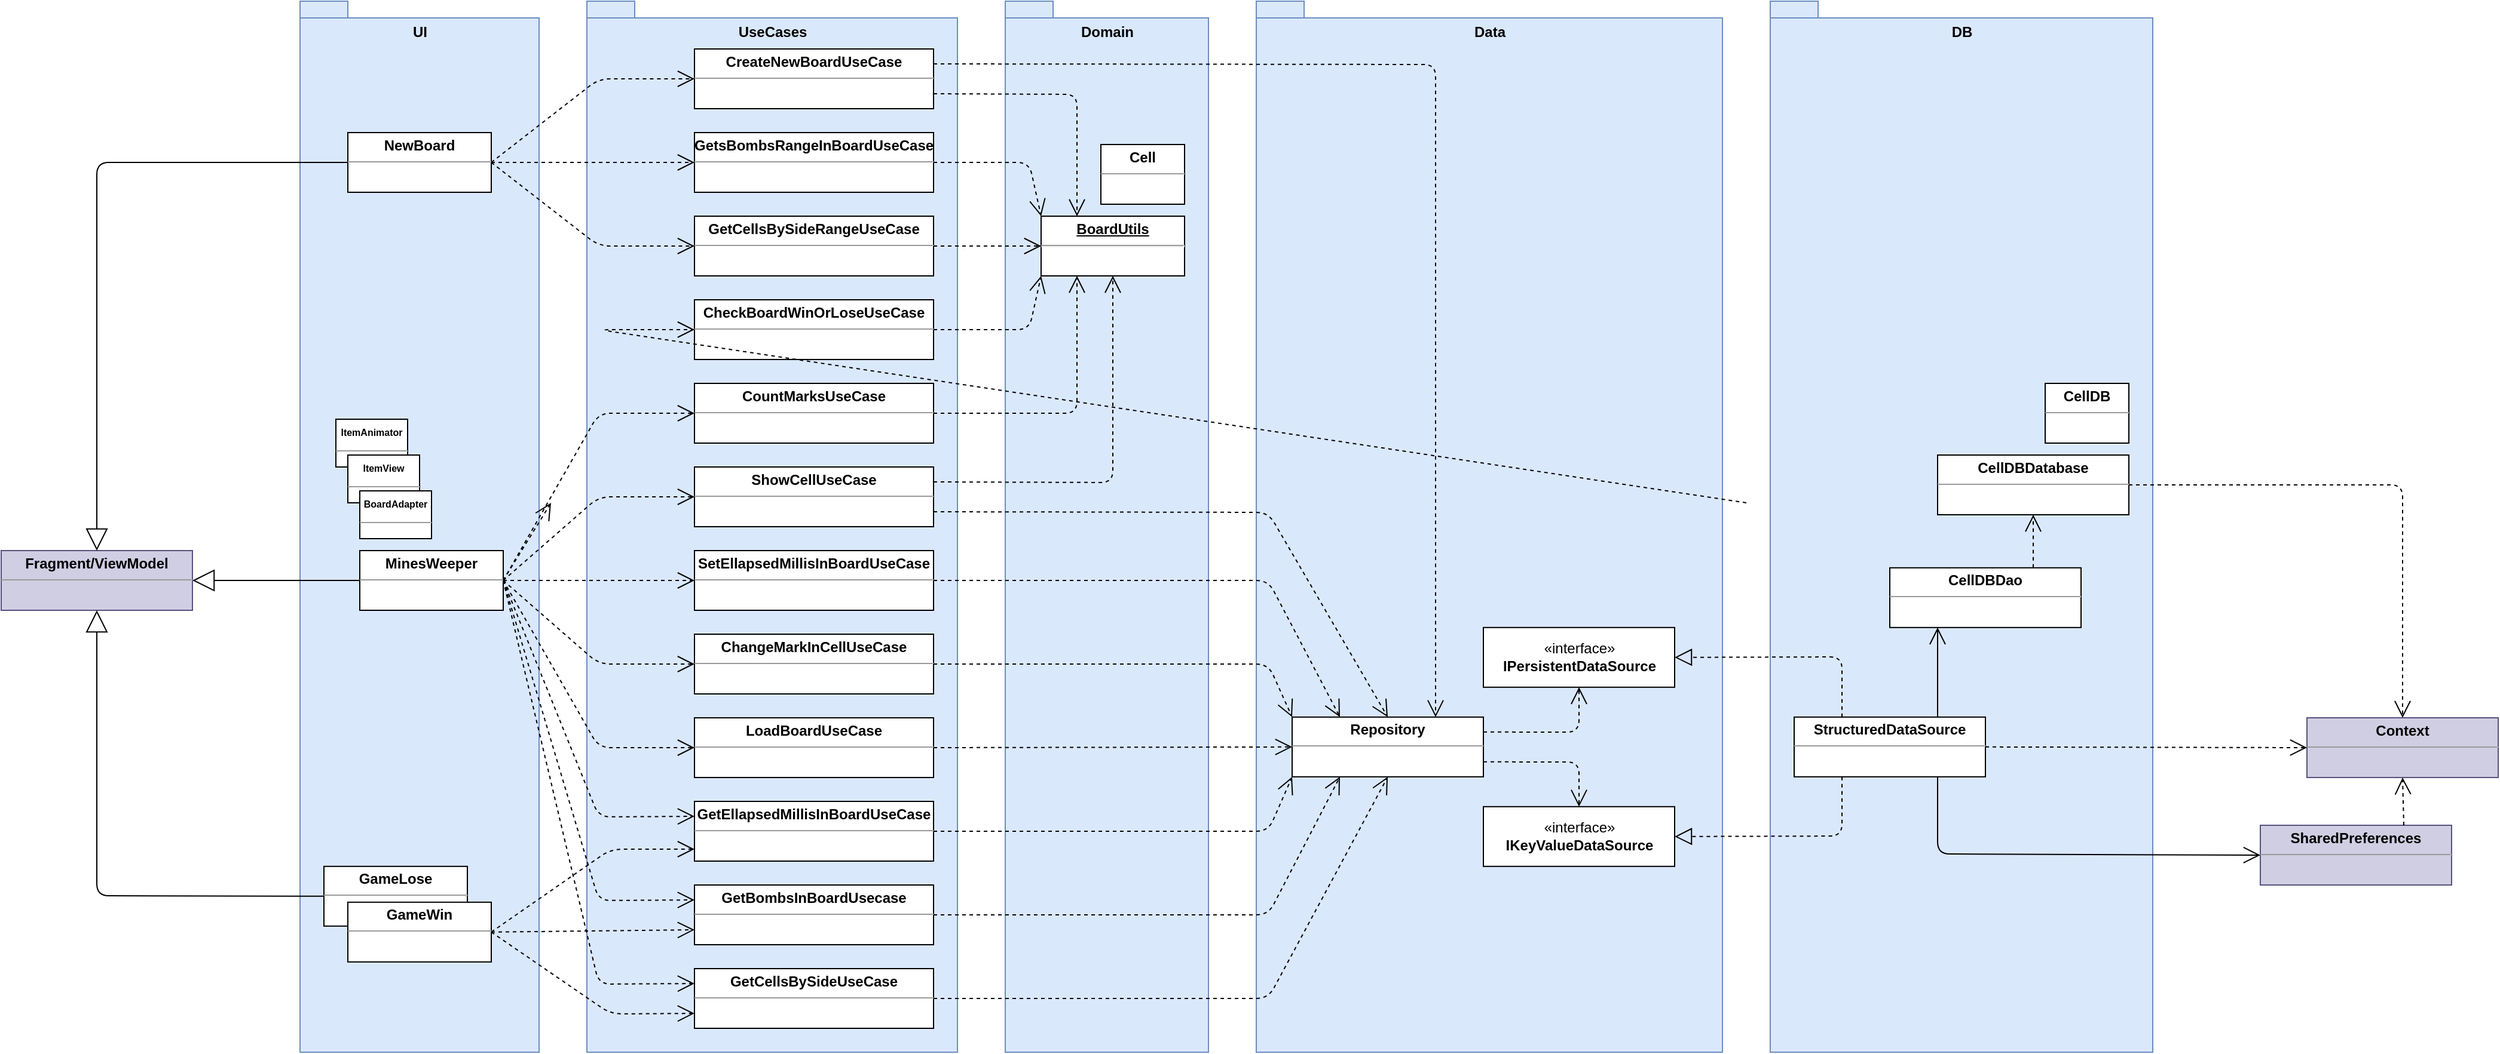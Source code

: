 <mxfile version="13.1.2" type="device" pages="2"><diagram id="zhdp6NLDCktupGWvHk28" name="Page-1"><mxGraphModel dx="3197" dy="2441" grid="1" gridSize="10" guides="1" tooltips="1" connect="1" arrows="1" fold="1" page="1" pageScale="1" pageWidth="827" pageHeight="1169" math="0" shadow="0"><root><mxCell id="0"/><mxCell id="1" parent="0"/><mxCell id="YupsadxneFgSW1b5lnRJ-31" value="UI" style="shape=folder;fontStyle=1;spacingTop=0;tabWidth=40;tabHeight=14;tabPosition=left;html=1;rounded=0;shadow=0;glass=0;comic=0;labelPosition=center;verticalLabelPosition=top;align=center;verticalAlign=bottom;spacingBottom=-35;fillColor=#dae8fc;strokeColor=#6c8ebf;" parent="1" vertex="1"><mxGeometry x="-430" y="-1080" width="200" height="880" as="geometry"/></mxCell><mxCell id="YupsadxneFgSW1b5lnRJ-32" value="DB" style="shape=folder;fontStyle=1;spacingTop=0;tabWidth=40;tabHeight=14;tabPosition=left;html=1;rounded=0;shadow=0;glass=0;comic=0;strokeColor=#6c8ebf;labelPosition=center;verticalLabelPosition=top;align=center;verticalAlign=bottom;spacingBottom=-35;fillColor=#dae8fc;" parent="1" vertex="1"><mxGeometry x="800" y="-1080" width="320" height="880" as="geometry"/></mxCell><mxCell id="YupsadxneFgSW1b5lnRJ-33" value="&lt;div&gt;UseCases&lt;/div&gt;" style="shape=folder;fontStyle=1;spacingTop=0;tabWidth=40;tabHeight=14;tabPosition=left;html=1;rounded=0;shadow=0;glass=0;comic=0;labelPosition=center;verticalLabelPosition=top;align=center;verticalAlign=bottom;spacingBottom=-35;fillColor=#dae8fc;strokeColor=#6c8ebf;" parent="1" vertex="1"><mxGeometry x="-190" y="-1080" width="310" height="880" as="geometry"/></mxCell><mxCell id="YupsadxneFgSW1b5lnRJ-34" value="Domain" style="shape=folder;fontStyle=1;spacingTop=0;tabWidth=40;tabHeight=14;tabPosition=left;html=1;rounded=0;shadow=0;glass=0;comic=0;strokeColor=#6c8ebf;labelPosition=center;verticalLabelPosition=top;align=center;verticalAlign=bottom;spacingBottom=-35;fillColor=#dae8fc;" parent="1" vertex="1"><mxGeometry x="160" y="-1080" width="170" height="880" as="geometry"/></mxCell><mxCell id="YupsadxneFgSW1b5lnRJ-35" value="&lt;div&gt;Data&lt;/div&gt;" style="shape=folder;fontStyle=1;spacingTop=0;tabWidth=40;tabHeight=14;tabPosition=left;html=1;rounded=0;shadow=0;glass=0;comic=0;strokeColor=#6c8ebf;labelPosition=center;verticalLabelPosition=top;align=center;verticalAlign=bottom;spacingBottom=-35;fillColor=#dae8fc;" parent="1" vertex="1"><mxGeometry x="370" y="-1080" width="390" height="880" as="geometry"/></mxCell><mxCell id="MRHZx2d6vEKW06saEQlY-4" value="&lt;p style=&quot;margin: 0px ; margin-top: 4px ; text-align: center&quot;&gt;&lt;b&gt;Repository&lt;/b&gt;&lt;/p&gt;&lt;hr size=&quot;1&quot;&gt;&lt;div style=&quot;height: 2px&quot;&gt;&lt;/div&gt;" style="verticalAlign=top;align=left;overflow=fill;fontSize=12;fontFamily=Helvetica;html=1;fillColor=#ffffff;" parent="1" vertex="1"><mxGeometry x="400" y="-480.59" width="160" height="50" as="geometry"/></mxCell><mxCell id="MRHZx2d6vEKW06saEQlY-5" value="«interface»&lt;br&gt;&lt;div&gt;&lt;b&gt;IKeyValueDataSource&lt;/b&gt;&lt;/div&gt;" style="html=1;fillColor=#ffffff;" parent="1" vertex="1"><mxGeometry x="560" y="-405.59" width="160" height="50" as="geometry"/></mxCell><mxCell id="MRHZx2d6vEKW06saEQlY-6" value="«interface»&lt;br&gt;&lt;b&gt;IPersistentDataSource&lt;/b&gt;" style="html=1;fillColor=#ffffff;" parent="1" vertex="1"><mxGeometry x="560" y="-555.59" width="160" height="50" as="geometry"/></mxCell><mxCell id="MRHZx2d6vEKW06saEQlY-10" value="&lt;p style=&quot;margin: 0px ; margin-top: 4px ; text-align: center&quot;&gt;&lt;b&gt;Cell&lt;/b&gt;&lt;/p&gt;&lt;hr size=&quot;1&quot;&gt;&lt;div style=&quot;height: 2px&quot;&gt;&lt;/div&gt;" style="verticalAlign=top;align=left;overflow=fill;fontSize=12;fontFamily=Helvetica;html=1;fillColor=#ffffff;" parent="1" vertex="1"><mxGeometry x="240" y="-960" width="70" height="50" as="geometry"/></mxCell><mxCell id="MRHZx2d6vEKW06saEQlY-13" value="&lt;p style=&quot;margin: 0px ; margin-top: 4px ; text-align: center&quot;&gt;&lt;b&gt;ChangeMarkInCellUseCase&lt;/b&gt;&lt;/p&gt;&lt;hr size=&quot;1&quot;&gt;&lt;div style=&quot;height: 2px&quot;&gt;&lt;/div&gt;" style="verticalAlign=top;align=left;overflow=fill;fontSize=12;fontFamily=Helvetica;html=1;fillColor=#ffffff;" parent="1" vertex="1"><mxGeometry x="-100" y="-550" width="200" height="50" as="geometry"/></mxCell><mxCell id="MRHZx2d6vEKW06saEQlY-14" value="&lt;p style=&quot;margin: 0px ; margin-top: 4px ; text-align: center&quot;&gt;&lt;b&gt;CreateNewBoardUseCase&lt;/b&gt;&lt;/p&gt;&lt;hr size=&quot;1&quot;&gt;" style="verticalAlign=top;align=left;overflow=fill;fontSize=12;fontFamily=Helvetica;html=1;fillColor=#ffffff;" parent="1" vertex="1"><mxGeometry x="-100" y="-1040" width="200" height="50" as="geometry"/></mxCell><mxCell id="MRHZx2d6vEKW06saEQlY-17" value="&lt;p style=&quot;margin: 0px ; margin-top: 4px ; text-align: center&quot;&gt;&lt;b&gt;GetBombsInBoardUsecase&lt;/b&gt;&lt;/p&gt;&lt;hr size=&quot;1&quot;&gt;&lt;div style=&quot;height: 2px&quot;&gt;&lt;/div&gt;" style="verticalAlign=top;align=left;overflow=fill;fontSize=12;fontFamily=Helvetica;html=1;fillColor=#ffffff;" parent="1" vertex="1"><mxGeometry x="-100" y="-340" width="200" height="50" as="geometry"/></mxCell><mxCell id="MRHZx2d6vEKW06saEQlY-20" value="&lt;p style=&quot;margin: 0px ; margin-top: 4px ; text-align: center&quot;&gt;&lt;b&gt;GetCellsBySideUseCase&lt;/b&gt;&lt;/p&gt;&lt;hr size=&quot;1&quot;&gt;&lt;div style=&quot;height: 2px&quot;&gt;&lt;/div&gt;" style="verticalAlign=top;align=left;overflow=fill;fontSize=12;fontFamily=Helvetica;html=1;fillColor=#ffffff;" parent="1" vertex="1"><mxGeometry x="-100" y="-270" width="200" height="50" as="geometry"/></mxCell><mxCell id="MRHZx2d6vEKW06saEQlY-21" value="&lt;p style=&quot;margin: 0px ; margin-top: 4px ; text-align: center&quot;&gt;&lt;b&gt;GetEllapsedMillisInBoardUseCase&lt;/b&gt;&lt;br&gt;&lt;/p&gt;&lt;hr size=&quot;1&quot;&gt;&lt;div style=&quot;height: 2px&quot;&gt;&lt;/div&gt;" style="verticalAlign=top;align=left;overflow=fill;fontSize=12;fontFamily=Helvetica;html=1;fillColor=#ffffff;" parent="1" vertex="1"><mxGeometry x="-100" y="-410" width="200" height="50" as="geometry"/></mxCell><mxCell id="MRHZx2d6vEKW06saEQlY-22" value="&lt;p style=&quot;margin: 0px ; margin-top: 4px ; text-align: center&quot;&gt;&lt;b&gt;LoadBoardUseCase&lt;/b&gt;&lt;/p&gt;&lt;hr size=&quot;1&quot;&gt;&lt;div style=&quot;height: 2px&quot;&gt;&lt;/div&gt;" style="verticalAlign=top;align=left;overflow=fill;fontSize=12;fontFamily=Helvetica;html=1;fillColor=#ffffff;" parent="1" vertex="1"><mxGeometry x="-100" y="-480" width="200" height="50" as="geometry"/></mxCell><mxCell id="MRHZx2d6vEKW06saEQlY-25" value="&lt;p style=&quot;margin: 0px ; margin-top: 4px ; text-align: center&quot;&gt;&lt;b&gt;SetEllapsedMillisInBoardUseCase&lt;/b&gt;&lt;/p&gt;&lt;hr size=&quot;1&quot;&gt;&lt;div style=&quot;height: 2px&quot;&gt;&lt;/div&gt;" style="verticalAlign=top;align=left;overflow=fill;fontSize=12;fontFamily=Helvetica;html=1;fillColor=#ffffff;" parent="1" vertex="1"><mxGeometry x="-100" y="-620" width="200" height="50" as="geometry"/></mxCell><mxCell id="MRHZx2d6vEKW06saEQlY-26" value="&lt;p style=&quot;margin: 0px ; margin-top: 4px ; text-align: center&quot;&gt;&lt;b&gt;ShowCellUseCase&lt;/b&gt;&lt;br&gt;&lt;/p&gt;&lt;hr size=&quot;1&quot;&gt;&lt;div style=&quot;height: 2px&quot;&gt;&lt;/div&gt;" style="verticalAlign=top;align=left;overflow=fill;fontSize=12;fontFamily=Helvetica;html=1;fillColor=#ffffff;" parent="1" vertex="1"><mxGeometry x="-100" y="-690" width="200" height="50" as="geometry"/></mxCell><mxCell id="MRHZx2d6vEKW06saEQlY-30" value="&lt;p style=&quot;margin: 0px ; margin-top: 4px ; text-align: center&quot;&gt;&lt;b&gt;StructuredDataSource&lt;/b&gt;&lt;br&gt;&lt;/p&gt;&lt;hr size=&quot;1&quot;&gt;&lt;div style=&quot;height: 2px&quot;&gt;&lt;/div&gt;" style="verticalAlign=top;align=left;overflow=fill;fontSize=12;fontFamily=Helvetica;html=1;fillColor=#ffffff;" parent="1" vertex="1"><mxGeometry x="820" y="-480.59" width="160" height="50" as="geometry"/></mxCell><mxCell id="MRHZx2d6vEKW06saEQlY-31" value="" style="endArrow=block;dashed=1;endFill=0;endSize=12;html=1;entryX=1;entryY=0.5;entryDx=0;entryDy=0;exitX=0.25;exitY=1;exitDx=0;exitDy=0;" parent="1" source="MRHZx2d6vEKW06saEQlY-30" target="MRHZx2d6vEKW06saEQlY-5" edge="1"><mxGeometry width="160" relative="1" as="geometry"><mxPoint x="900" y="-345.59" as="sourcePoint"/><mxPoint x="1060" y="-345.59" as="targetPoint"/><Array as="points"><mxPoint x="860" y="-381"/></Array></mxGeometry></mxCell><mxCell id="MRHZx2d6vEKW06saEQlY-32" value="" style="endArrow=block;dashed=1;endFill=0;endSize=12;html=1;entryX=1;entryY=0.5;entryDx=0;entryDy=0;exitX=0.25;exitY=0;exitDx=0;exitDy=0;" parent="1" source="MRHZx2d6vEKW06saEQlY-30" target="MRHZx2d6vEKW06saEQlY-6" edge="1"><mxGeometry width="160" relative="1" as="geometry"><mxPoint x="990" y="-485.59" as="sourcePoint"/><mxPoint x="1060" y="-585.59" as="targetPoint"/><Array as="points"><mxPoint x="860" y="-531"/></Array></mxGeometry></mxCell><mxCell id="MRHZx2d6vEKW06saEQlY-33" value="" style="endArrow=open;endSize=12;dashed=1;html=1;exitX=1;exitY=0.25;exitDx=0;exitDy=0;entryX=0.5;entryY=1;entryDx=0;entryDy=0;" parent="1" source="MRHZx2d6vEKW06saEQlY-4" target="MRHZx2d6vEKW06saEQlY-6" edge="1"><mxGeometry width="160" relative="1" as="geometry"><mxPoint x="385" y="-580.59" as="sourcePoint"/><mxPoint x="545" y="-580.59" as="targetPoint"/><Array as="points"><mxPoint x="640" y="-468"/></Array></mxGeometry></mxCell><mxCell id="MRHZx2d6vEKW06saEQlY-34" value="" style="endArrow=open;endSize=12;dashed=1;html=1;exitX=1;exitY=0.75;exitDx=0;exitDy=0;entryX=0.5;entryY=0;entryDx=0;entryDy=0;" parent="1" source="MRHZx2d6vEKW06saEQlY-4" target="MRHZx2d6vEKW06saEQlY-5" edge="1"><mxGeometry x="0.455" y="15" width="160" relative="1" as="geometry"><mxPoint x="385" y="-310.59" as="sourcePoint"/><mxPoint x="545" y="-310.59" as="targetPoint"/><Array as="points"><mxPoint x="640" y="-443"/></Array><mxPoint as="offset"/></mxGeometry></mxCell><mxCell id="iSGUkF6X5gFFzfiaci5N-4" value="" style="endArrow=open;endSize=12;dashed=1;html=1;exitX=1;exitY=0.5;exitDx=0;exitDy=0;entryX=0;entryY=1;entryDx=0;entryDy=0;" parent="1" source="MRHZx2d6vEKW06saEQlY-21" target="MRHZx2d6vEKW06saEQlY-4" edge="1"><mxGeometry x="-0.507" y="39" width="160" relative="1" as="geometry"><mxPoint x="150" y="-150" as="sourcePoint"/><mxPoint x="310" y="-150" as="targetPoint"/><Array as="points"><mxPoint x="380" y="-385"/></Array><mxPoint x="69" y="-25" as="offset"/></mxGeometry></mxCell><mxCell id="iSGUkF6X5gFFzfiaci5N-5" value="" style="endArrow=open;endSize=12;dashed=1;html=1;entryX=0.25;entryY=0;entryDx=0;entryDy=0;bendable=1;arcSize=20;anchorPointDirection=1;snapToPoint=0;fixDash=0;exitX=1;exitY=0.5;exitDx=0;exitDy=0;" parent="1" source="MRHZx2d6vEKW06saEQlY-25" target="MRHZx2d6vEKW06saEQlY-4" edge="1"><mxGeometry x="-0.017" y="-10" width="160" relative="1" as="geometry"><mxPoint x="160" y="-180" as="sourcePoint"/><mxPoint x="310" y="80" as="targetPoint"/><Array as="points"><mxPoint x="380" y="-595"/></Array><mxPoint as="offset"/></mxGeometry></mxCell><mxCell id="iSGUkF6X5gFFzfiaci5N-6" value="" style="endArrow=open;endSize=12;dashed=1;html=1;exitX=1;exitY=0.5;exitDx=0;exitDy=0;entryX=0;entryY=0.5;entryDx=0;entryDy=0;" parent="1" source="MRHZx2d6vEKW06saEQlY-22" target="MRHZx2d6vEKW06saEQlY-4" edge="1"><mxGeometry x="-0.023" y="-10" width="160" relative="1" as="geometry"><mxPoint x="110" y="-90" as="sourcePoint"/><mxPoint x="270" y="-90" as="targetPoint"/><Array as="points"/><mxPoint as="offset"/></mxGeometry></mxCell><mxCell id="iSGUkF6X5gFFzfiaci5N-7" value="" style="endArrow=open;endSize=12;dashed=1;html=1;exitX=1;exitY=0.5;exitDx=0;exitDy=0;entryX=0;entryY=0;entryDx=0;entryDy=0;" parent="1" source="MRHZx2d6vEKW06saEQlY-13" target="MRHZx2d6vEKW06saEQlY-4" edge="1"><mxGeometry width="160" relative="1" as="geometry"><mxPoint x="140" y="-335.5" as="sourcePoint"/><mxPoint x="500" y="-470" as="targetPoint"/><Array as="points"><mxPoint x="380" y="-525"/></Array></mxGeometry></mxCell><mxCell id="iSGUkF6X5gFFzfiaci5N-8" value="" style="endArrow=open;endSize=12;dashed=1;html=1;entryX=0.5;entryY=0;entryDx=0;entryDy=0;exitX=1;exitY=0.75;exitDx=0;exitDy=0;" parent="1" source="MRHZx2d6vEKW06saEQlY-26" target="MRHZx2d6vEKW06saEQlY-4" edge="1"><mxGeometry width="160" relative="1" as="geometry"><mxPoint x="100" y="-600" as="sourcePoint"/><mxPoint x="270" y="150" as="targetPoint"/><Array as="points"><mxPoint x="380" y="-652"/></Array></mxGeometry></mxCell><mxCell id="iSGUkF6X5gFFzfiaci5N-9" value="" style="endArrow=open;endSize=12;dashed=1;html=1;exitX=1;exitY=0.5;exitDx=0;exitDy=0;entryX=0.5;entryY=1;entryDx=0;entryDy=0;" parent="1" source="MRHZx2d6vEKW06saEQlY-20" target="MRHZx2d6vEKW06saEQlY-4" edge="1"><mxGeometry x="0.115" y="-40" width="160" relative="1" as="geometry"><mxPoint x="130" y="-220" as="sourcePoint"/><mxPoint x="290" y="-220" as="targetPoint"/><Array as="points"><mxPoint x="380" y="-245"/></Array><mxPoint as="offset"/></mxGeometry></mxCell><mxCell id="iSGUkF6X5gFFzfiaci5N-10" value="" style="endArrow=open;endSize=12;dashed=1;html=1;exitX=1;exitY=0.5;exitDx=0;exitDy=0;entryX=0.25;entryY=1;entryDx=0;entryDy=0;" parent="1" source="MRHZx2d6vEKW06saEQlY-17" target="MRHZx2d6vEKW06saEQlY-4" edge="1"><mxGeometry width="160" relative="1" as="geometry"><mxPoint x="140" y="-280" as="sourcePoint"/><mxPoint x="300" y="-280" as="targetPoint"/><Array as="points"><mxPoint x="380" y="-315"/></Array></mxGeometry></mxCell><mxCell id="iSGUkF6X5gFFzfiaci5N-19" value="" style="endArrow=open;endSize=12;dashed=1;html=1;entryX=0.5;entryY=1;entryDx=0;entryDy=0;exitX=1;exitY=0.25;exitDx=0;exitDy=0;" parent="1" source="MRHZx2d6vEKW06saEQlY-26" target="YupsadxneFgSW1b5lnRJ-4" edge="1"><mxGeometry x="-0.061" y="-30" width="160" relative="1" as="geometry"><mxPoint x="110" y="-630" as="sourcePoint"/><mxPoint x="320" y="-850" as="targetPoint"/><Array as="points"><mxPoint x="250" y="-677"/></Array><mxPoint y="5" as="offset"/></mxGeometry></mxCell><mxCell id="iSGUkF6X5gFFzfiaci5N-20" value="&lt;p style=&quot;margin: 0px ; margin-top: 4px ; text-align: center&quot;&gt;&lt;b&gt;CountMarksUseCase&lt;/b&gt;&lt;/p&gt;&lt;hr size=&quot;1&quot;&gt;&lt;div style=&quot;height: 2px&quot;&gt;&lt;/div&gt;" style="verticalAlign=top;align=left;overflow=fill;fontSize=12;fontFamily=Helvetica;html=1;" parent="1" vertex="1"><mxGeometry x="-100" y="-760" width="200" height="50" as="geometry"/></mxCell><mxCell id="iSGUkF6X5gFFzfiaci5N-21" value="&lt;p style=&quot;margin: 0px ; margin-top: 4px ; text-align: center&quot;&gt;&lt;b&gt;CheckBoardWinOrLoseUseCase&lt;/b&gt;&lt;/p&gt;&lt;hr size=&quot;1&quot;&gt;&lt;div style=&quot;height: 2px&quot;&gt;&lt;/div&gt;" style="verticalAlign=top;align=left;overflow=fill;fontSize=12;fontFamily=Helvetica;html=1;" parent="1" vertex="1"><mxGeometry x="-100" y="-830" width="200" height="50" as="geometry"/></mxCell><mxCell id="iSGUkF6X5gFFzfiaci5N-22" value="" style="endArrow=open;endSize=12;dashed=1;html=1;exitX=1;exitY=0.5;exitDx=0;exitDy=0;entryX=0;entryY=1;entryDx=0;entryDy=0;" parent="1" source="iSGUkF6X5gFFzfiaci5N-21" target="YupsadxneFgSW1b5lnRJ-4" edge="1"><mxGeometry x="0.027" y="10" width="160" relative="1" as="geometry"><mxPoint x="170" y="-810" as="sourcePoint"/><mxPoint x="260" y="-850" as="targetPoint"/><Array as="points"><mxPoint x="180" y="-805"/></Array><mxPoint as="offset"/></mxGeometry></mxCell><mxCell id="iSGUkF6X5gFFzfiaci5N-23" value="" style="endArrow=open;endSize=12;dashed=1;html=1;exitX=1;exitY=0.5;exitDx=0;exitDy=0;entryX=0.25;entryY=1;entryDx=0;entryDy=0;" parent="1" source="iSGUkF6X5gFFzfiaci5N-20" target="YupsadxneFgSW1b5lnRJ-4" edge="1"><mxGeometry x="-0.061" y="-11" width="160" relative="1" as="geometry"><mxPoint x="120" y="-740" as="sourcePoint"/><mxPoint x="290" y="-850" as="targetPoint"/><Array as="points"><mxPoint x="220" y="-735"/></Array><mxPoint x="21" y="5" as="offset"/></mxGeometry></mxCell><mxCell id="iSGUkF6X5gFFzfiaci5N-24" value="&lt;p style=&quot;margin: 0px ; margin-top: 4px ; text-align: center&quot;&gt;&lt;b&gt;GetCellsBySideRangeUseCase&lt;/b&gt;&lt;/p&gt;&lt;hr size=&quot;1&quot;&gt;&lt;div style=&quot;height: 2px&quot;&gt;&lt;/div&gt;" style="verticalAlign=top;align=left;overflow=fill;fontSize=12;fontFamily=Helvetica;html=1;" parent="1" vertex="1"><mxGeometry x="-100" y="-900" width="200" height="50" as="geometry"/></mxCell><mxCell id="iSGUkF6X5gFFzfiaci5N-25" value="&lt;p style=&quot;margin: 0px ; margin-top: 4px ; text-align: center&quot;&gt;&lt;b&gt;GetsBombsRangeInBoardUseCase&lt;/b&gt;&lt;br&gt;&lt;/p&gt;&lt;hr size=&quot;1&quot;&gt;&lt;div style=&quot;height: 2px&quot;&gt;&lt;/div&gt;" style="verticalAlign=top;align=left;overflow=fill;fontSize=12;fontFamily=Helvetica;html=1;" parent="1" vertex="1"><mxGeometry x="-100" y="-970" width="200" height="50" as="geometry"/></mxCell><mxCell id="iSGUkF6X5gFFzfiaci5N-26" value="" style="endArrow=open;endSize=12;dashed=1;html=1;exitX=1;exitY=0.5;exitDx=0;exitDy=0;entryX=0;entryY=0;entryDx=0;entryDy=0;" parent="1" source="iSGUkF6X5gFFzfiaci5N-25" target="YupsadxneFgSW1b5lnRJ-4" edge="1"><mxGeometry width="160" relative="1" as="geometry"><mxPoint x="200" y="-900" as="sourcePoint"/><mxPoint x="260" y="-900" as="targetPoint"/><Array as="points"><mxPoint x="180" y="-945"/></Array></mxGeometry></mxCell><mxCell id="iSGUkF6X5gFFzfiaci5N-27" value="" style="endArrow=open;endSize=12;dashed=1;html=1;exitX=1;exitY=0.5;exitDx=0;exitDy=0;entryX=0;entryY=0.5;entryDx=0;entryDy=0;" parent="1" source="iSGUkF6X5gFFzfiaci5N-24" target="YupsadxneFgSW1b5lnRJ-4" edge="1"><mxGeometry width="160" relative="1" as="geometry"><mxPoint x="260" y="-850" as="sourcePoint"/><mxPoint x="260" y="-875" as="targetPoint"/><Array as="points"/></mxGeometry></mxCell><mxCell id="iSGUkF6X5gFFzfiaci5N-29" value="&lt;p style=&quot;margin: 0px ; margin-top: 4px ; text-align: center&quot;&gt;&lt;b&gt;GameLose&lt;/b&gt;&lt;/p&gt;&lt;hr size=&quot;1&quot;&gt;&lt;div style=&quot;height: 2px&quot;&gt;&lt;/div&gt;" style="verticalAlign=top;align=left;overflow=fill;fontSize=12;fontFamily=Helvetica;html=1;" parent="1" vertex="1"><mxGeometry x="-410" y="-355.59" width="120" height="50" as="geometry"/></mxCell><mxCell id="iSGUkF6X5gFFzfiaci5N-30" value="" style="endArrow=open;endSize=12;dashed=1;html=1;exitX=1;exitY=0.5;exitDx=0;exitDy=0;entryX=0;entryY=0.75;entryDx=0;entryDy=0;" parent="1" source="iSGUkF6X5gFFzfiaci5N-28" target="MRHZx2d6vEKW06saEQlY-20" edge="1"><mxGeometry width="160" relative="1" as="geometry"><mxPoint x="-425" y="-150" as="sourcePoint"/><mxPoint x="-265" y="-150" as="targetPoint"/><Array as="points"><mxPoint x="-170" y="-232"/></Array></mxGeometry></mxCell><mxCell id="iSGUkF6X5gFFzfiaci5N-31" value="" style="endArrow=open;endSize=12;dashed=1;html=1;exitX=1;exitY=0.5;exitDx=0;exitDy=0;entryX=0;entryY=0.75;entryDx=0;entryDy=0;" parent="1" source="iSGUkF6X5gFFzfiaci5N-28" target="MRHZx2d6vEKW06saEQlY-17" edge="1"><mxGeometry x="0.1" width="160" relative="1" as="geometry"><mxPoint x="-425" y="-200" as="sourcePoint"/><mxPoint x="-265" y="-200" as="targetPoint"/><mxPoint as="offset"/></mxGeometry></mxCell><mxCell id="iSGUkF6X5gFFzfiaci5N-32" value="" style="endArrow=open;endSize=12;dashed=1;html=1;exitX=1;exitY=0.5;exitDx=0;exitDy=0;entryX=0;entryY=0.8;entryDx=0;entryDy=0;entryPerimeter=0;" parent="1" source="iSGUkF6X5gFFzfiaci5N-28" target="MRHZx2d6vEKW06saEQlY-21" edge="1"><mxGeometry width="160" relative="1" as="geometry"><mxPoint x="-415" y="-80" as="sourcePoint"/><mxPoint x="-255" y="-80" as="targetPoint"/><Array as="points"><mxPoint x="-170" y="-370"/></Array></mxGeometry></mxCell><mxCell id="iSGUkF6X5gFFzfiaci5N-33" value="&lt;p style=&quot;margin: 0px ; margin-top: 4px ; text-align: center&quot;&gt;&lt;b&gt;NewBoard&lt;/b&gt;&lt;/p&gt;&lt;hr size=&quot;1&quot;&gt;&lt;div style=&quot;height: 2px&quot;&gt;&lt;/div&gt;" style="verticalAlign=top;align=left;overflow=fill;fontSize=12;fontFamily=Helvetica;html=1;" parent="1" vertex="1"><mxGeometry x="-390" y="-970" width="120" height="50" as="geometry"/></mxCell><mxCell id="iSGUkF6X5gFFzfiaci5N-34" value="" style="endArrow=open;endSize=12;dashed=1;html=1;exitX=1;exitY=0.5;exitDx=0;exitDy=0;entryX=0;entryY=0.5;entryDx=0;entryDy=0;" parent="1" source="iSGUkF6X5gFFzfiaci5N-33" target="MRHZx2d6vEKW06saEQlY-14" edge="1"><mxGeometry width="160" relative="1" as="geometry"><mxPoint x="-480" y="-520" as="sourcePoint"/><mxPoint x="-320" y="-520" as="targetPoint"/><Array as="points"><mxPoint x="-180" y="-1015"/></Array></mxGeometry></mxCell><mxCell id="iSGUkF6X5gFFzfiaci5N-35" value="" style="endArrow=open;endSize=12;dashed=1;html=1;exitX=1;exitY=0.5;exitDx=0;exitDy=0;entryX=0;entryY=0.5;entryDx=0;entryDy=0;" parent="1" source="iSGUkF6X5gFFzfiaci5N-33" target="iSGUkF6X5gFFzfiaci5N-25" edge="1"><mxGeometry width="160" relative="1" as="geometry"><mxPoint x="-460" y="-860" as="sourcePoint"/><mxPoint x="-300" y="-860" as="targetPoint"/><Array as="points"/></mxGeometry></mxCell><mxCell id="iSGUkF6X5gFFzfiaci5N-36" value="" style="endArrow=open;endSize=12;dashed=1;html=1;exitX=1;exitY=0.5;exitDx=0;exitDy=0;entryX=0;entryY=0.5;entryDx=0;entryDy=0;" parent="1" source="iSGUkF6X5gFFzfiaci5N-33" target="iSGUkF6X5gFFzfiaci5N-24" edge="1"><mxGeometry x="0.037" y="-5" width="160" relative="1" as="geometry"><mxPoint x="-460" y="-810" as="sourcePoint"/><mxPoint x="-300" y="-810" as="targetPoint"/><Array as="points"><mxPoint x="-180" y="-875"/></Array><mxPoint as="offset"/></mxGeometry></mxCell><mxCell id="iSGUkF6X5gFFzfiaci5N-39" value="" style="endArrow=open;endSize=12;dashed=1;html=1;exitX=1;exitY=0.25;exitDx=0;exitDy=0;entryX=0.75;entryY=0;entryDx=0;entryDy=0;" parent="1" source="MRHZx2d6vEKW06saEQlY-14" target="MRHZx2d6vEKW06saEQlY-4" edge="1"><mxGeometry width="160" relative="1" as="geometry"><mxPoint x="-40" y="-510" as="sourcePoint"/><mxPoint x="120" y="-510" as="targetPoint"/><Array as="points"><mxPoint x="520" y="-1027"/></Array></mxGeometry></mxCell><mxCell id="sT2H3ySyLnIQlBbWuzhs-1" value="" style="endArrow=open;endSize=12;dashed=1;html=1;exitX=1;exitY=0.5;exitDx=0;exitDy=0;entryX=0;entryY=0.5;entryDx=0;entryDy=0;" parent="1" source="iSGUkF6X5gFFzfiaci5N-38" target="MRHZx2d6vEKW06saEQlY-22" edge="1"><mxGeometry x="0.018" y="-3" width="160" relative="1" as="geometry"><mxPoint x="-190" y="-40" as="sourcePoint"/><mxPoint x="-30" y="-40" as="targetPoint"/><Array as="points"><mxPoint x="-180" y="-455"/></Array><mxPoint as="offset"/></mxGeometry></mxCell><mxCell id="sT2H3ySyLnIQlBbWuzhs-2" value="" style="endArrow=open;endSize=12;dashed=1;html=1;exitX=1;exitY=0.5;exitDx=0;exitDy=0;entryX=0;entryY=0.5;entryDx=0;entryDy=0;" parent="1" source="iSGUkF6X5gFFzfiaci5N-38" target="MRHZx2d6vEKW06saEQlY-13" edge="1"><mxGeometry width="160" relative="1" as="geometry"><mxPoint x="-190" y="-100" as="sourcePoint"/><mxPoint x="-100" y="-150" as="targetPoint"/><Array as="points"><mxPoint x="-180" y="-525"/></Array></mxGeometry></mxCell><mxCell id="sT2H3ySyLnIQlBbWuzhs-3" value="" style="endArrow=open;endSize=12;dashed=1;html=1;exitX=1;exitY=0.5;exitDx=0;exitDy=0;entryX=0;entryY=0.5;entryDx=0;entryDy=0;" parent="1" source="iSGUkF6X5gFFzfiaci5N-38" target="MRHZx2d6vEKW06saEQlY-26" edge="1"><mxGeometry width="160" relative="1" as="geometry"><mxPoint x="-170" y="-610" as="sourcePoint"/><mxPoint x="-10" y="-610" as="targetPoint"/><Array as="points"><mxPoint x="-180" y="-665"/></Array></mxGeometry></mxCell><mxCell id="sT2H3ySyLnIQlBbWuzhs-4" value="" style="endArrow=open;endSize=12;dashed=1;html=1;exitX=1;exitY=0.5;exitDx=0;exitDy=0;entryX=0;entryY=0.5;entryDx=0;entryDy=0;" parent="1" source="iSGUkF6X5gFFzfiaci5N-38" target="MRHZx2d6vEKW06saEQlY-25" edge="1"><mxGeometry width="160" relative="1" as="geometry"><mxPoint x="-230" y="-180" as="sourcePoint"/><mxPoint x="-100" y="-160" as="targetPoint"/><Array as="points"/></mxGeometry></mxCell><mxCell id="sT2H3ySyLnIQlBbWuzhs-5" value="" style="endArrow=open;endSize=12;dashed=1;html=1;exitX=1;exitY=0.5;exitDx=0;exitDy=0;entryX=0;entryY=0.25;entryDx=0;entryDy=0;" parent="1" source="iSGUkF6X5gFFzfiaci5N-38" target="MRHZx2d6vEKW06saEQlY-21" edge="1"><mxGeometry width="160" relative="1" as="geometry"><mxPoint x="-290" y="190" as="sourcePoint"/><mxPoint x="-130" y="190" as="targetPoint"/><Array as="points"><mxPoint x="-180" y="-397"/></Array></mxGeometry></mxCell><mxCell id="sT2H3ySyLnIQlBbWuzhs-6" value="" style="endArrow=open;endSize=12;dashed=1;html=1;entryX=0;entryY=0.25;entryDx=0;entryDy=0;exitX=1;exitY=0.5;exitDx=0;exitDy=0;" parent="1" source="iSGUkF6X5gFFzfiaci5N-38" target="MRHZx2d6vEKW06saEQlY-17" edge="1"><mxGeometry width="160" relative="1" as="geometry"><mxPoint x="-530" y="-740" as="sourcePoint"/><mxPoint x="-370" y="-740" as="targetPoint"/><Array as="points"><mxPoint x="-180" y="-327"/></Array></mxGeometry></mxCell><mxCell id="sT2H3ySyLnIQlBbWuzhs-7" value="" style="endArrow=open;endSize=12;dashed=1;html=1;entryX=0;entryY=0.25;entryDx=0;entryDy=0;exitX=1;exitY=0.5;exitDx=0;exitDy=0;" parent="1" source="iSGUkF6X5gFFzfiaci5N-38" target="MRHZx2d6vEKW06saEQlY-20" edge="1"><mxGeometry width="160" relative="1" as="geometry"><mxPoint x="-440" y="-870" as="sourcePoint"/><mxPoint x="-280" y="-870" as="targetPoint"/><Array as="points"><mxPoint x="-180" y="-257"/></Array></mxGeometry></mxCell><mxCell id="sT2H3ySyLnIQlBbWuzhs-8" value="" style="endArrow=open;endSize=12;dashed=1;html=1;entryX=0;entryY=0.5;entryDx=0;entryDy=0;exitX=1;exitY=0.5;exitDx=0;exitDy=0;" parent="1" target="iSGUkF6X5gFFzfiaci5N-21" edge="1"><mxGeometry width="160" relative="1" as="geometry"><mxPoint x="780" y="-660" as="sourcePoint"/><mxPoint x="-330" y="-800" as="targetPoint"/><Array as="points"><mxPoint x="-180" y="-805"/></Array></mxGeometry></mxCell><mxCell id="sT2H3ySyLnIQlBbWuzhs-9" value="" style="endArrow=open;endSize=12;dashed=1;html=1;entryX=0;entryY=0.5;entryDx=0;entryDy=0;exitX=1;exitY=0.5;exitDx=0;exitDy=0;" parent="1" source="iSGUkF6X5gFFzfiaci5N-38" target="iSGUkF6X5gFFzfiaci5N-20" edge="1"><mxGeometry x="-0.06" y="-10" width="160" relative="1" as="geometry"><mxPoint x="-500" y="-730" as="sourcePoint"/><mxPoint x="-340" y="-730" as="targetPoint"/><Array as="points"><mxPoint x="-180" y="-735"/></Array><mxPoint x="10" y="-10" as="offset"/></mxGeometry></mxCell><mxCell id="YupsadxneFgSW1b5lnRJ-1" value="" style="endArrow=open;endSize=12;dashed=1;html=1;entryX=0.25;entryY=0;entryDx=0;entryDy=0;exitX=1;exitY=0.75;exitDx=0;exitDy=0;" parent="1" source="MRHZx2d6vEKW06saEQlY-14" target="YupsadxneFgSW1b5lnRJ-4" edge="1"><mxGeometry width="160" relative="1" as="geometry"><mxPoint x="40" y="-380" as="sourcePoint"/><mxPoint x="290" y="-900" as="targetPoint"/><Array as="points"><mxPoint x="220" y="-1002"/></Array></mxGeometry></mxCell><mxCell id="YupsadxneFgSW1b5lnRJ-2" style="edgeStyle=orthogonalEdgeStyle;rounded=0;orthogonalLoop=1;jettySize=auto;html=1;exitX=0.5;exitY=1;exitDx=0;exitDy=0;" parent="1" source="iSGUkF6X5gFFzfiaci5N-28" target="iSGUkF6X5gFFzfiaci5N-28" edge="1"><mxGeometry relative="1" as="geometry"/></mxCell><mxCell id="iSGUkF6X5gFFzfiaci5N-28" value="&lt;p style=&quot;margin: 0px ; margin-top: 4px ; text-align: center&quot;&gt;&lt;b&gt;GameWin&lt;/b&gt;&lt;br&gt;&lt;/p&gt;&lt;hr size=&quot;1&quot;&gt;&lt;div style=&quot;height: 2px&quot;&gt;&lt;/div&gt;" style="verticalAlign=top;align=left;overflow=fill;fontSize=12;fontFamily=Helvetica;html=1;" parent="1" vertex="1"><mxGeometry x="-390" y="-325.59" width="120" height="50" as="geometry"/></mxCell><mxCell id="YupsadxneFgSW1b5lnRJ-3" value="&lt;p style=&quot;margin: 0px ; margin-top: 4px ; text-align: center&quot;&gt;&lt;b&gt;CellDBDao&lt;/b&gt;&lt;/p&gt;&lt;hr size=&quot;1&quot;&gt;&lt;div style=&quot;height: 2px&quot;&gt;&lt;/div&gt;" style="verticalAlign=top;align=left;overflow=fill;fontSize=12;fontFamily=Helvetica;html=1;" parent="1" vertex="1"><mxGeometry x="900" y="-605.59" width="160" height="50" as="geometry"/></mxCell><mxCell id="YupsadxneFgSW1b5lnRJ-4" value="&lt;p style=&quot;margin: 0px ; margin-top: 4px ; text-align: center ; text-decoration: underline&quot;&gt;&lt;b&gt;BoardUtils&lt;/b&gt;&lt;br&gt;&lt;/p&gt;&lt;hr&gt;&lt;p style=&quot;margin: 0px ; margin-left: 8px&quot;&gt;&lt;br&gt;&lt;/p&gt;" style="verticalAlign=top;align=left;overflow=fill;fontSize=12;fontFamily=Helvetica;html=1;" parent="1" vertex="1"><mxGeometry x="190" y="-900" width="120" height="50" as="geometry"/></mxCell><mxCell id="YupsadxneFgSW1b5lnRJ-6" value="&lt;p style=&quot;margin: 0px ; margin-top: 4px ; text-align: center&quot;&gt;&lt;b&gt;CellDBDatabase&lt;/b&gt;&lt;/p&gt;&lt;hr size=&quot;1&quot;&gt;" style="verticalAlign=top;align=left;overflow=fill;fontSize=12;fontFamily=Helvetica;html=1;" parent="1" vertex="1"><mxGeometry x="940" y="-700" width="160" height="50" as="geometry"/></mxCell><mxCell id="YupsadxneFgSW1b5lnRJ-8" value="&lt;p style=&quot;margin: 0px ; margin-top: 4px ; text-align: center&quot;&gt;&lt;b&gt;Context&lt;/b&gt;&lt;/p&gt;&lt;hr size=&quot;1&quot;&gt;&lt;div style=&quot;height: 2px&quot;&gt;&lt;/div&gt;" style="verticalAlign=top;align=left;overflow=fill;fontSize=12;fontFamily=Helvetica;html=1;fillColor=#d0cee2;strokeColor=#56517e;" parent="1" vertex="1"><mxGeometry x="1249" y="-480.0" width="160" height="50" as="geometry"/></mxCell><mxCell id="YupsadxneFgSW1b5lnRJ-9" value="&lt;p style=&quot;margin: 0px ; margin-top: 4px ; text-align: center&quot;&gt;&lt;b&gt;SharedPreferences&lt;/b&gt;&lt;br&gt;&lt;/p&gt;&lt;hr size=&quot;1&quot;&gt;&lt;div style=&quot;height: 2px&quot;&gt;&lt;/div&gt;" style="verticalAlign=top;align=left;overflow=fill;fontSize=12;fontFamily=Helvetica;html=1;fillColor=#d0cee2;strokeColor=#56517e;" parent="1" vertex="1"><mxGeometry x="1210" y="-390.0" width="160" height="50" as="geometry"/></mxCell><mxCell id="YupsadxneFgSW1b5lnRJ-12" value="" style="endArrow=open;endSize=12;dashed=1;html=1;exitX=1;exitY=0.5;exitDx=0;exitDy=0;entryX=0;entryY=0.5;entryDx=0;entryDy=0;" parent="1" source="MRHZx2d6vEKW06saEQlY-30" target="YupsadxneFgSW1b5lnRJ-8" edge="1"><mxGeometry width="160" relative="1" as="geometry"><mxPoint x="1080" y="-520" as="sourcePoint"/><mxPoint x="1240" y="-520" as="targetPoint"/></mxGeometry></mxCell><mxCell id="YupsadxneFgSW1b5lnRJ-13" value="" style="endArrow=open;endSize=12;dashed=1;html=1;exitX=0.75;exitY=0;exitDx=0;exitDy=0;entryX=0.5;entryY=1;entryDx=0;entryDy=0;" parent="1" source="YupsadxneFgSW1b5lnRJ-9" target="YupsadxneFgSW1b5lnRJ-8" edge="1"><mxGeometry width="160" relative="1" as="geometry"><mxPoint x="960" y="-540" as="sourcePoint"/><mxPoint x="1120" y="-540" as="targetPoint"/></mxGeometry></mxCell><mxCell id="YupsadxneFgSW1b5lnRJ-14" value="" style="endArrow=open;endSize=12;dashed=1;html=1;exitX=1;exitY=0.5;exitDx=0;exitDy=0;entryX=0.5;entryY=0;entryDx=0;entryDy=0;" parent="1" source="YupsadxneFgSW1b5lnRJ-6" target="YupsadxneFgSW1b5lnRJ-8" edge="1"><mxGeometry width="160" relative="1" as="geometry"><mxPoint x="860" y="-690" as="sourcePoint"/><mxPoint x="1020" y="-690" as="targetPoint"/><Array as="points"><mxPoint x="1329" y="-675"/></Array></mxGeometry></mxCell><mxCell id="YupsadxneFgSW1b5lnRJ-15" value="" style="endArrow=open;endSize=12;dashed=1;html=1;exitX=0.75;exitY=0;exitDx=0;exitDy=0;entryX=0.5;entryY=1;entryDx=0;entryDy=0;" parent="1" source="YupsadxneFgSW1b5lnRJ-3" target="YupsadxneFgSW1b5lnRJ-6" edge="1"><mxGeometry width="160" relative="1" as="geometry"><mxPoint x="810" y="-750" as="sourcePoint"/><mxPoint x="970" y="-750" as="targetPoint"/></mxGeometry></mxCell><mxCell id="YupsadxneFgSW1b5lnRJ-16" value="" style="endArrow=open;endFill=1;endSize=12;html=1;exitX=0.75;exitY=0;exitDx=0;exitDy=0;entryX=0.25;entryY=1;entryDx=0;entryDy=0;" parent="1" source="MRHZx2d6vEKW06saEQlY-30" target="YupsadxneFgSW1b5lnRJ-3" edge="1"><mxGeometry width="160" relative="1" as="geometry"><mxPoint x="730" y="-640" as="sourcePoint"/><mxPoint x="890" y="-640" as="targetPoint"/><Array as="points"/></mxGeometry></mxCell><mxCell id="YupsadxneFgSW1b5lnRJ-17" value="" style="endArrow=open;endFill=1;endSize=12;html=1;exitX=0.75;exitY=1;exitDx=0;exitDy=0;entryX=0;entryY=0.5;entryDx=0;entryDy=0;" parent="1" source="MRHZx2d6vEKW06saEQlY-30" target="YupsadxneFgSW1b5lnRJ-9" edge="1"><mxGeometry width="160" relative="1" as="geometry"><mxPoint x="990" y="-270" as="sourcePoint"/><mxPoint x="1150" y="-270" as="targetPoint"/><Array as="points"><mxPoint x="940" y="-366"/></Array></mxGeometry></mxCell><mxCell id="YupsadxneFgSW1b5lnRJ-18" value="&lt;p style=&quot;margin: 0px ; margin-top: 4px ; text-align: center&quot;&gt;&lt;b&gt;CellDB&lt;/b&gt;&lt;/p&gt;&lt;hr size=&quot;1&quot;&gt;&lt;div style=&quot;height: 2px&quot;&gt;&lt;/div&gt;" style="verticalAlign=top;align=left;overflow=fill;fontSize=12;fontFamily=Helvetica;html=1;" parent="1" vertex="1"><mxGeometry x="1030" y="-760" width="70" height="50" as="geometry"/></mxCell><mxCell id="YupsadxneFgSW1b5lnRJ-23" value="&lt;p style=&quot;margin: 4px 0px 0px ; text-align: center ; line-height: 50%&quot;&gt;&lt;b style=&quot;font-size: 8px ; line-height: 200%&quot;&gt;ItemAnimator&lt;/b&gt;&lt;/p&gt;&lt;hr size=&quot;1&quot;&gt;&lt;div style=&quot;height: 2px&quot;&gt;&lt;/div&gt;" style="verticalAlign=middle;align=left;overflow=fill;fontSize=12;fontFamily=Helvetica;html=1;strokeColor=#000000;shadow=0;glass=0;rounded=0;comic=0;spacing=-12;" parent="1" vertex="1"><mxGeometry x="-400" y="-730" width="60" height="40" as="geometry"/></mxCell><mxCell id="YupsadxneFgSW1b5lnRJ-25" value="&lt;p style=&quot;margin: 4px 0px 0px ; text-align: center ; line-height: 50%&quot;&gt;&lt;b style=&quot;font-size: 8px ; line-height: 200%&quot;&gt;ItemView&lt;/b&gt;&lt;/p&gt;&lt;hr size=&quot;1&quot;&gt;&lt;div style=&quot;height: 2px&quot;&gt;&lt;/div&gt;" style="verticalAlign=middle;align=left;overflow=fill;fontSize=12;fontFamily=Helvetica;html=1;strokeColor=#000000;shadow=0;glass=0;rounded=0;comic=0;spacing=-12;" parent="1" vertex="1"><mxGeometry x="-390" y="-700" width="60" height="40" as="geometry"/></mxCell><mxCell id="YupsadxneFgSW1b5lnRJ-22" value="&lt;p style=&quot;margin: 4px 0px 0px ; text-align: center ; line-height: 50%&quot;&gt;&lt;b style=&quot;font-size: 8px ; line-height: 200%&quot;&gt;BoardAdapter&lt;/b&gt;&lt;/p&gt;&lt;hr size=&quot;1&quot;&gt;&lt;div style=&quot;height: 2px&quot;&gt;&lt;/div&gt;" style="verticalAlign=middle;align=left;overflow=fill;fontSize=12;fontFamily=Helvetica;html=1;strokeColor=#000000;shadow=0;glass=0;rounded=0;comic=0;spacing=-12;" parent="1" vertex="1"><mxGeometry x="-380" y="-670" width="60" height="40" as="geometry"/></mxCell><mxCell id="iSGUkF6X5gFFzfiaci5N-38" value="&lt;p style=&quot;margin: 0px ; margin-top: 4px ; text-align: center&quot;&gt;&lt;b&gt;MinesWeeper&lt;/b&gt;&lt;br&gt;&lt;/p&gt;&lt;hr size=&quot;1&quot;&gt;&lt;div style=&quot;height: 2px&quot;&gt;&lt;/div&gt;" style="verticalAlign=top;align=left;overflow=fill;fontSize=12;fontFamily=Helvetica;html=1;" parent="1" vertex="1"><mxGeometry x="-380" y="-620" width="120" height="50" as="geometry"/></mxCell><mxCell id="YupsadxneFgSW1b5lnRJ-26" value="&lt;p style=&quot;margin: 0px ; margin-top: 4px ; text-align: center&quot;&gt;&lt;b&gt;Fragment/ViewModel&lt;/b&gt;&lt;/p&gt;&lt;hr size=&quot;1&quot;&gt;&lt;div style=&quot;height: 2px&quot;&gt;&lt;/div&gt;" style="verticalAlign=top;align=left;overflow=fill;fontSize=12;fontFamily=Helvetica;html=1;rounded=0;shadow=0;glass=0;comic=0;strokeColor=#56517e;fillColor=#d0cee2;" parent="1" vertex="1"><mxGeometry x="-680" y="-620" width="160" height="50" as="geometry"/></mxCell><mxCell id="YupsadxneFgSW1b5lnRJ-28" value="" style="endArrow=block;endSize=16;endFill=0;html=1;exitX=0;exitY=0.5;exitDx=0;exitDy=0;entryX=0.5;entryY=1;entryDx=0;entryDy=0;" parent="1" source="iSGUkF6X5gFFzfiaci5N-29" target="YupsadxneFgSW1b5lnRJ-26" edge="1"><mxGeometry width="160" relative="1" as="geometry"><mxPoint x="-730" y="-480" as="sourcePoint"/><mxPoint x="-570" y="-480" as="targetPoint"/><Array as="points"><mxPoint x="-600" y="-331"/></Array></mxGeometry></mxCell><mxCell id="YupsadxneFgSW1b5lnRJ-29" value="" style="endArrow=block;endSize=16;endFill=0;html=1;exitX=0;exitY=0.5;exitDx=0;exitDy=0;entryX=1;entryY=0.5;entryDx=0;entryDy=0;" parent="1" source="iSGUkF6X5gFFzfiaci5N-38" target="YupsadxneFgSW1b5lnRJ-26" edge="1"><mxGeometry x="-0.445" y="13" width="160" relative="1" as="geometry"><mxPoint x="-730" y="-430" as="sourcePoint"/><mxPoint x="-570" y="-430" as="targetPoint"/><mxPoint as="offset"/></mxGeometry></mxCell><mxCell id="YupsadxneFgSW1b5lnRJ-30" value="" style="endArrow=block;endSize=16;endFill=0;html=1;exitX=0;exitY=0.5;exitDx=0;exitDy=0;entryX=0.5;entryY=0;entryDx=0;entryDy=0;" parent="1" source="iSGUkF6X5gFFzfiaci5N-33" target="YupsadxneFgSW1b5lnRJ-26" edge="1"><mxGeometry width="160" relative="1" as="geometry"><mxPoint x="-680" y="-820" as="sourcePoint"/><mxPoint x="-710" y="-727.5" as="targetPoint"/><Array as="points"><mxPoint x="-600" y="-945"/></Array></mxGeometry></mxCell><mxCell id="XblOclmJkG-k0Uddkisj-2" value="" style="endArrow=open;endSize=12;dashed=1;html=1;entryX=0;entryY=0.5;entryDx=0;entryDy=0;exitX=1;exitY=0.5;exitDx=0;exitDy=0;" edge="1" parent="1" source="iSGUkF6X5gFFzfiaci5N-38"><mxGeometry width="160" relative="1" as="geometry"><mxPoint x="-260" y="-595" as="sourcePoint"/><mxPoint x="-220" y="-660" as="targetPoint"/><Array as="points"/></mxGeometry></mxCell></root></mxGraphModel></diagram><diagram id="E0n7CMni0LogGQcIwWBu" name="Page-2"><mxGraphModel dx="1185" dy="636" grid="1" gridSize="10" guides="1" tooltips="1" connect="1" arrows="1" fold="1" page="1" pageScale="1" pageWidth="827" pageHeight="1169" math="0" shadow="0"><root><mxCell id="NAEB94BgC_Ox9QxVN_iO-0"/><mxCell id="NAEB94BgC_Ox9QxVN_iO-1" parent="NAEB94BgC_Ox9QxVN_iO-0"/><mxCell id="NAEB94BgC_Ox9QxVN_iO-2" value="core" style="shape=module;align=left;spacingLeft=20;align=center;verticalAlign=top;fillColor=#fff2cc;strokeColor=#d6b656;fontStyle=1" vertex="1" parent="NAEB94BgC_Ox9QxVN_iO-1"><mxGeometry x="235" y="360" width="310" height="120" as="geometry"/></mxCell><mxCell id="NAEB94BgC_Ox9QxVN_iO-3" value="app" style="shape=module;align=left;spacingLeft=20;align=center;verticalAlign=top;fillColor=#fff2cc;strokeColor=#d6b656;fontStyle=1" vertex="1" parent="NAEB94BgC_Ox9QxVN_iO-1"><mxGeometry x="280" y="200" width="220" height="120" as="geometry"/></mxCell><mxCell id="NAEB94BgC_Ox9QxVN_iO-4" value="Framework Android" style="shape=module;align=left;spacingLeft=20;align=center;verticalAlign=top;fillColor=#fff2cc;strokeColor=#d6b656;" vertex="1" parent="NAEB94BgC_Ox9QxVN_iO-1"><mxGeometry x="160" y="110" width="460" height="50" as="geometry"/></mxCell><mxCell id="NAEB94BgC_Ox9QxVN_iO-5" value="usecases" style="shape=folder;fontStyle=1;spacingTop=10;tabWidth=40;tabHeight=14;tabPosition=left;html=1;fillColor=#dae8fc;strokeColor=#6c8ebf;" vertex="1" parent="NAEB94BgC_Ox9QxVN_iO-1"><mxGeometry x="270" y="390" width="80" height="80" as="geometry"/></mxCell><mxCell id="NAEB94BgC_Ox9QxVN_iO-6" value="domain" style="shape=folder;fontStyle=1;spacingTop=10;tabWidth=40;tabHeight=14;tabPosition=left;html=1;fillColor=#dae8fc;strokeColor=#6c8ebf;" vertex="1" parent="NAEB94BgC_Ox9QxVN_iO-1"><mxGeometry x="365" y="390" width="80" height="80" as="geometry"/></mxCell><mxCell id="NAEB94BgC_Ox9QxVN_iO-7" value="data" style="shape=folder;fontStyle=1;spacingTop=10;tabWidth=40;tabHeight=14;tabPosition=left;html=1;fillColor=#dae8fc;strokeColor=#6c8ebf;" vertex="1" parent="NAEB94BgC_Ox9QxVN_iO-1"><mxGeometry x="460" y="390" width="80" height="80" as="geometry"/></mxCell><mxCell id="NAEB94BgC_Ox9QxVN_iO-8" value="ui" style="shape=folder;fontStyle=1;spacingTop=10;tabWidth=40;tabHeight=14;tabPosition=left;html=1;fillColor=#dae8fc;strokeColor=#6c8ebf;" vertex="1" parent="NAEB94BgC_Ox9QxVN_iO-1"><mxGeometry x="310" y="230" width="80" height="80" as="geometry"/></mxCell><mxCell id="NAEB94BgC_Ox9QxVN_iO-9" value="db" style="shape=folder;fontStyle=1;spacingTop=10;tabWidth=40;tabHeight=14;tabPosition=left;html=1;fillColor=#dae8fc;strokeColor=#6c8ebf;" vertex="1" parent="NAEB94BgC_Ox9QxVN_iO-1"><mxGeometry x="406" y="230" width="80" height="80" as="geometry"/></mxCell><mxCell id="NAEB94BgC_Ox9QxVN_iO-10" value="" style="endArrow=open;endSize=12;dashed=1;html=1;exitX=0.5;exitY=1;exitDx=0;exitDy=0;entryX=0.5;entryY=0;entryDx=0;entryDy=0;" edge="1" parent="NAEB94BgC_Ox9QxVN_iO-1" source="NAEB94BgC_Ox9QxVN_iO-3" target="NAEB94BgC_Ox9QxVN_iO-2"><mxGeometry x="0.167" y="-20" width="160" relative="1" as="geometry"><mxPoint x="30" y="510" as="sourcePoint"/><mxPoint x="326" y="440" as="targetPoint"/><mxPoint as="offset"/></mxGeometry></mxCell><mxCell id="NAEB94BgC_Ox9QxVN_iO-12" value="" style="endArrow=open;endSize=12;dashed=1;html=1;exitX=0.5;exitY=0;exitDx=0;exitDy=0;entryX=0.5;entryY=1;entryDx=0;entryDy=0;" edge="1" parent="NAEB94BgC_Ox9QxVN_iO-1" source="NAEB94BgC_Ox9QxVN_iO-3" target="NAEB94BgC_Ox9QxVN_iO-4"><mxGeometry x="-0.333" y="15" width="160" relative="1" as="geometry"><mxPoint x="70" y="310" as="sourcePoint"/><mxPoint x="325" y="131" as="targetPoint"/><mxPoint as="offset"/></mxGeometry></mxCell></root></mxGraphModel></diagram></mxfile>